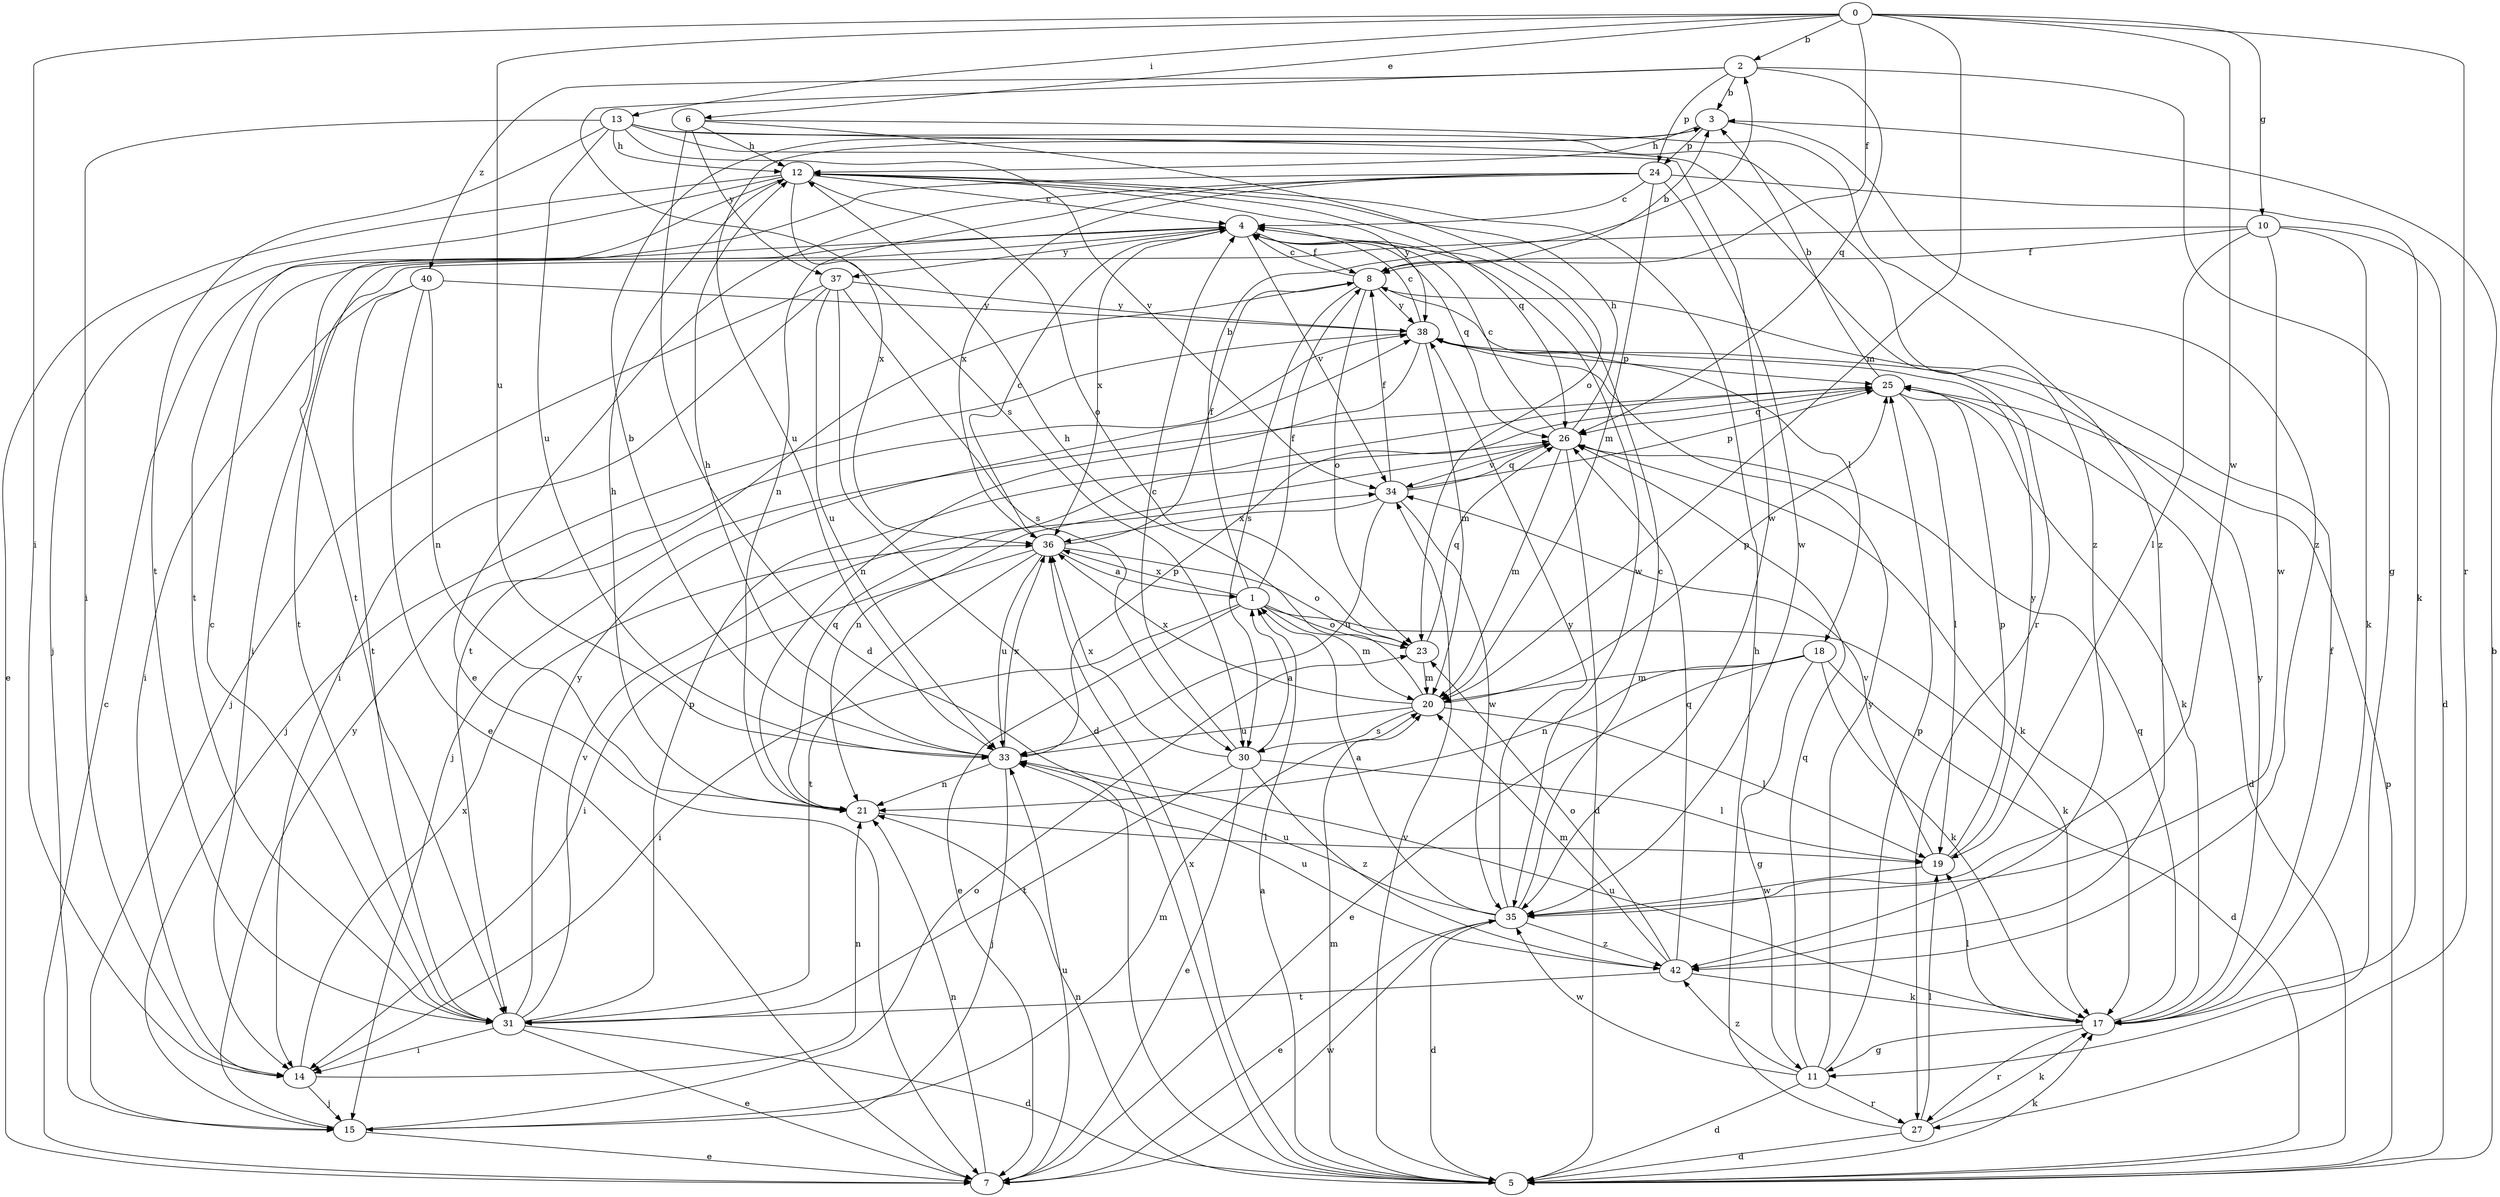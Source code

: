 strict digraph  {
0;
1;
2;
3;
4;
5;
6;
7;
8;
10;
11;
12;
13;
14;
15;
17;
18;
19;
20;
21;
23;
24;
25;
26;
27;
30;
31;
33;
34;
35;
36;
37;
38;
40;
42;
0 -> 2  [label=b];
0 -> 6  [label=e];
0 -> 8  [label=f];
0 -> 10  [label=g];
0 -> 13  [label=i];
0 -> 14  [label=i];
0 -> 20  [label=m];
0 -> 27  [label=r];
0 -> 33  [label=u];
0 -> 35  [label=w];
1 -> 2  [label=b];
1 -> 7  [label=e];
1 -> 8  [label=f];
1 -> 14  [label=i];
1 -> 17  [label=k];
1 -> 20  [label=m];
1 -> 23  [label=o];
1 -> 36  [label=x];
2 -> 3  [label=b];
2 -> 11  [label=g];
2 -> 24  [label=p];
2 -> 26  [label=q];
2 -> 30  [label=s];
2 -> 40  [label=z];
3 -> 12  [label=h];
3 -> 24  [label=p];
3 -> 33  [label=u];
3 -> 42  [label=z];
4 -> 8  [label=f];
4 -> 26  [label=q];
4 -> 31  [label=t];
4 -> 34  [label=v];
4 -> 35  [label=w];
4 -> 36  [label=x];
4 -> 37  [label=y];
5 -> 1  [label=a];
5 -> 3  [label=b];
5 -> 17  [label=k];
5 -> 20  [label=m];
5 -> 21  [label=n];
5 -> 25  [label=p];
5 -> 34  [label=v];
5 -> 36  [label=x];
6 -> 5  [label=d];
6 -> 12  [label=h];
6 -> 23  [label=o];
6 -> 37  [label=y];
6 -> 42  [label=z];
7 -> 4  [label=c];
7 -> 21  [label=n];
7 -> 33  [label=u];
7 -> 35  [label=w];
8 -> 3  [label=b];
8 -> 4  [label=c];
8 -> 18  [label=l];
8 -> 23  [label=o];
8 -> 30  [label=s];
8 -> 31  [label=t];
8 -> 38  [label=y];
10 -> 5  [label=d];
10 -> 8  [label=f];
10 -> 14  [label=i];
10 -> 17  [label=k];
10 -> 19  [label=l];
10 -> 35  [label=w];
11 -> 5  [label=d];
11 -> 25  [label=p];
11 -> 26  [label=q];
11 -> 27  [label=r];
11 -> 35  [label=w];
11 -> 38  [label=y];
11 -> 42  [label=z];
12 -> 4  [label=c];
12 -> 7  [label=e];
12 -> 15  [label=j];
12 -> 23  [label=o];
12 -> 26  [label=q];
12 -> 31  [label=t];
12 -> 36  [label=x];
12 -> 38  [label=y];
13 -> 12  [label=h];
13 -> 14  [label=i];
13 -> 27  [label=r];
13 -> 31  [label=t];
13 -> 33  [label=u];
13 -> 34  [label=v];
13 -> 35  [label=w];
13 -> 42  [label=z];
14 -> 15  [label=j];
14 -> 21  [label=n];
14 -> 36  [label=x];
15 -> 7  [label=e];
15 -> 20  [label=m];
15 -> 23  [label=o];
15 -> 38  [label=y];
17 -> 8  [label=f];
17 -> 11  [label=g];
17 -> 19  [label=l];
17 -> 26  [label=q];
17 -> 27  [label=r];
17 -> 33  [label=u];
17 -> 38  [label=y];
18 -> 5  [label=d];
18 -> 7  [label=e];
18 -> 11  [label=g];
18 -> 17  [label=k];
18 -> 20  [label=m];
18 -> 21  [label=n];
19 -> 25  [label=p];
19 -> 34  [label=v];
19 -> 35  [label=w];
19 -> 38  [label=y];
20 -> 12  [label=h];
20 -> 19  [label=l];
20 -> 25  [label=p];
20 -> 30  [label=s];
20 -> 33  [label=u];
20 -> 36  [label=x];
21 -> 12  [label=h];
21 -> 19  [label=l];
21 -> 26  [label=q];
23 -> 20  [label=m];
23 -> 26  [label=q];
24 -> 4  [label=c];
24 -> 7  [label=e];
24 -> 17  [label=k];
24 -> 20  [label=m];
24 -> 21  [label=n];
24 -> 31  [label=t];
24 -> 35  [label=w];
24 -> 36  [label=x];
25 -> 3  [label=b];
25 -> 5  [label=d];
25 -> 15  [label=j];
25 -> 17  [label=k];
25 -> 19  [label=l];
25 -> 26  [label=q];
26 -> 4  [label=c];
26 -> 5  [label=d];
26 -> 12  [label=h];
26 -> 17  [label=k];
26 -> 20  [label=m];
26 -> 21  [label=n];
26 -> 34  [label=v];
27 -> 5  [label=d];
27 -> 12  [label=h];
27 -> 17  [label=k];
27 -> 19  [label=l];
30 -> 1  [label=a];
30 -> 4  [label=c];
30 -> 7  [label=e];
30 -> 19  [label=l];
30 -> 31  [label=t];
30 -> 36  [label=x];
30 -> 42  [label=z];
31 -> 4  [label=c];
31 -> 5  [label=d];
31 -> 7  [label=e];
31 -> 14  [label=i];
31 -> 25  [label=p];
31 -> 34  [label=v];
31 -> 38  [label=y];
33 -> 3  [label=b];
33 -> 12  [label=h];
33 -> 15  [label=j];
33 -> 21  [label=n];
33 -> 25  [label=p];
33 -> 36  [label=x];
34 -> 8  [label=f];
34 -> 25  [label=p];
34 -> 26  [label=q];
34 -> 33  [label=u];
34 -> 35  [label=w];
34 -> 36  [label=x];
35 -> 1  [label=a];
35 -> 4  [label=c];
35 -> 5  [label=d];
35 -> 7  [label=e];
35 -> 33  [label=u];
35 -> 38  [label=y];
35 -> 42  [label=z];
36 -> 1  [label=a];
36 -> 4  [label=c];
36 -> 8  [label=f];
36 -> 14  [label=i];
36 -> 23  [label=o];
36 -> 31  [label=t];
36 -> 33  [label=u];
37 -> 5  [label=d];
37 -> 14  [label=i];
37 -> 15  [label=j];
37 -> 30  [label=s];
37 -> 33  [label=u];
37 -> 38  [label=y];
38 -> 4  [label=c];
38 -> 15  [label=j];
38 -> 20  [label=m];
38 -> 21  [label=n];
38 -> 25  [label=p];
40 -> 7  [label=e];
40 -> 14  [label=i];
40 -> 21  [label=n];
40 -> 31  [label=t];
40 -> 38  [label=y];
42 -> 17  [label=k];
42 -> 20  [label=m];
42 -> 23  [label=o];
42 -> 26  [label=q];
42 -> 31  [label=t];
42 -> 33  [label=u];
}
